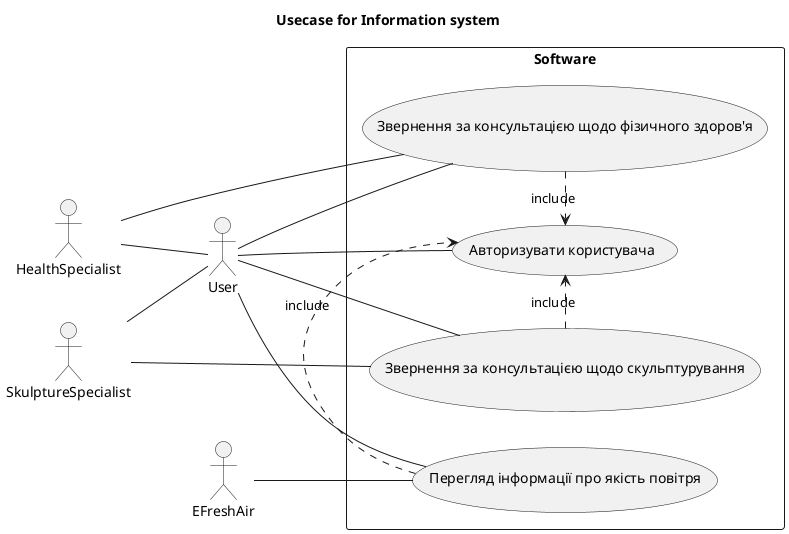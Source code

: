 @startuml

title Usecase for Information system

left to right direction


actor User
actor EFreshAir
actor HealthSpecialist
actor SkulptureSpecialist

rectangle Software {

    usecase (Авторизувати користувача)
    usecase (Перегляд інформації про якість повітря)
    usecase (Звернення за консультацією щодо скульптурування)
    usecase (Звернення за консультацією щодо фізичного здоров'я)


    User -- (Авторизувати користувача)
    User -- (Перегляд інформації про якість повітря)
    User -- (Звернення за консультацією щодо скульптурування)
    User -- (Звернення за консультацією щодо фізичного здоров'я)
    SkulptureSpecialist -- (Звернення за консультацією щодо скульптурування)
    EFreshAir -- (Перегляд інформації про якість повітря)
    HealthSpecialist -- (Звернення за консультацією щодо фізичного здоров'я)

    SkulptureSpecialist -- User
    HealthSpecialist -- User 

   (Перегляд інформації про якість повітря) .> (Авторизувати користувача) : include
   (Звернення за консультацією щодо скульптурування) .> (Авторизувати користувача) : include
   (Звернення за консультацією щодо фізичного здоров'я) .> (Авторизувати користувача) : include

}

@enduml
